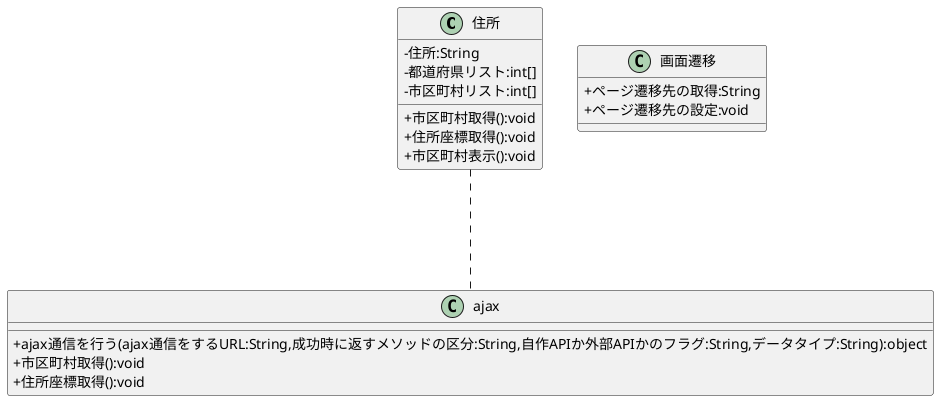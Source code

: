 @startuml

skinparam classAttributeIconSize 0

    class 住所{
        - 住所:String
        - 都道府県リスト:int[]
        - 市区町村リスト:int[]
        + 市区町村取得():void
        + 住所座標取得():void
        + 市区町村表示():void
    }

    class ajax{
        + ajax通信を行う(ajax通信をするURL:String,成功時に返すメソッドの区分:String,自作APIか外部APIかのフラグ:String,データタイプ:String):object
        + 市区町村取得():void
        + 住所座標取得():void
    }

    住所 .-- ajax

    class 画面遷移{
        + ページ遷移先の取得:String
        + ページ遷移先の設定:void
    }
    
@enduml